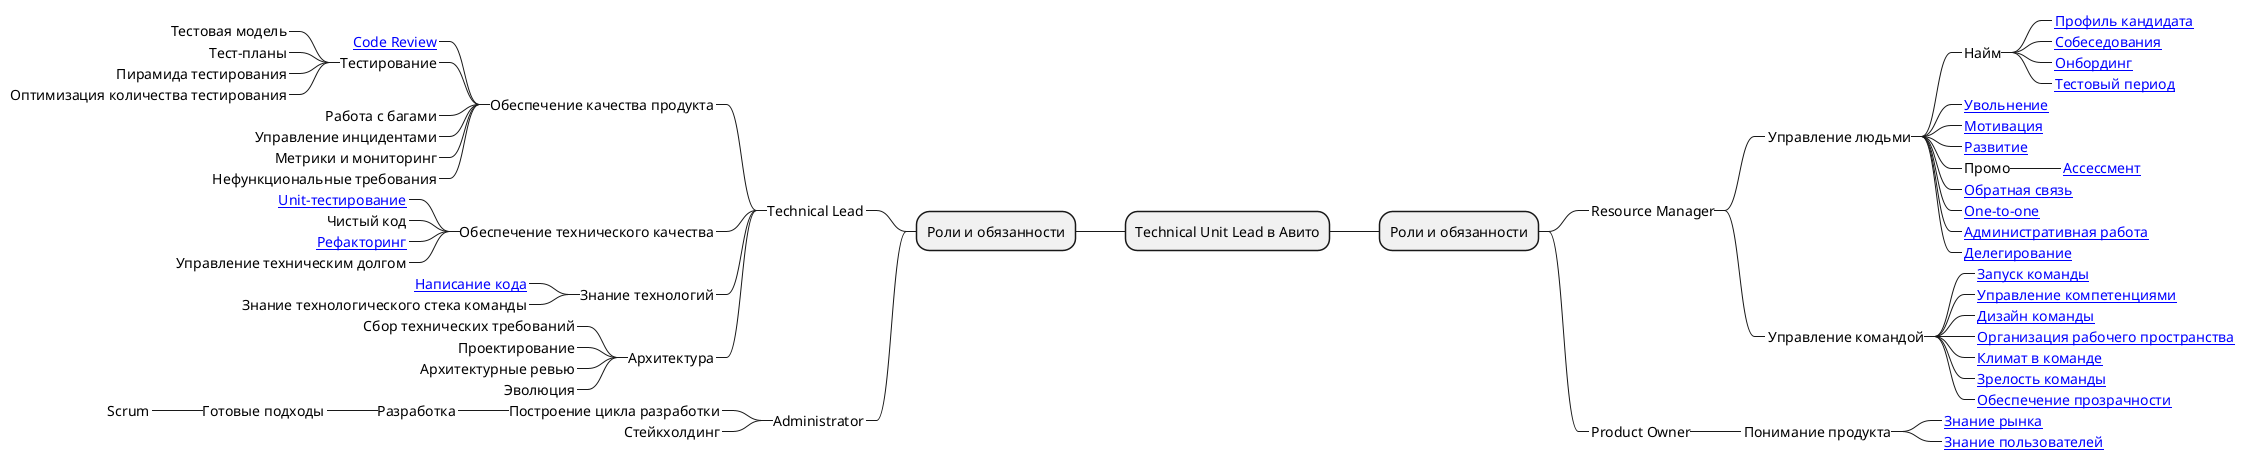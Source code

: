 @startmindmap
* Technical Unit Lead в Авито
** Роли и обязанности
***_ Resource Manager
****_ Управление людьми
*****_ Найм
******_ [[https://github.com/tlbootcamp/tlroadmap/blob/master/skills/resource-manager/profile.md Профиль кандидата]]
******_ [[https://github.com/tlbootcamp/tlroadmap/blob/master/skills/resource-manager/interview.md Собеседования]]
******_ [[https://github.com/tlbootcamp/tlroadmap/blob/master/skills/resource-manager/onboarding.md Онбординг]]
******_ [[https://github.com/tlbootcamp/tlroadmap/blob/master/skills/resource-manager/test-period.md Тестовый период]]
*****_ [[https://github.com/tlbootcamp/tlroadmap/blob/master/skills/resource-manager/firing.md Увольнение]]
*****_ [[https://github.com/tlbootcamp/tlroadmap/blob/master/skills/resource-manager/motivation.md Мотивация]]
*****_ [[https://github.com/tlbootcamp/tlroadmap/blob/master/skills/resource-manager/development.md Развитие]]
*****_ Промо
******_ [[https://github.com/tlbootcamp/tlroadmap/blob/master/skills/resource-manager/assessment.md Ассессмент]]
*****_ [[https://github.com/tlbootcamp/tlroadmap/blob/master/skills/resource-manager/feedback.md Обратная связь]]
*****_ [[https://github.com/tlbootcamp/tlroadmap/blob/master/skills/resource-manager/one-to-one.md One-to-one]]
*****_ [[https://github.com/tlbootcamp/tlroadmap/blob/master/skills/resource-manager/admin.md Административная работа]]
*****_ [[https://github.com/tlbootcamp/tlroadmap/blob/master/skills/resource-manager/delegation.md Делегирование]]
****_ Управление командой
*****_ [[https://github.com/tlbootcamp/tlroadmap/blob/master/skills/resource-manager/team-launch.md Запуск команды]]
*****_ [[https://github.com/tlbootcamp/tlroadmap/blob/master/skills/resource-manager/competency-management.md Управление компетенциями]]
*****_ [[https://github.com/tlbootcamp/tlroadmap/blob/master/skills/resource-manager/team-design.md Дизайн команды]]
*****_ [[https://github.com/tlbootcamp/tlroadmap/blob/master/skills/resource-manager/workspace.md Организация рабочего пространства]]
*****_ [[https://github.com/tlbootcamp/tlroadmap/blob/master/skills/resource-manager/team-climate.md Климат в команде]]
*****_ [[https://github.com/tlbootcamp/tlroadmap/blob/master/skills/resource-manager/team-maturity.md Зрелость команды]]
*****_ [[https://github.com/tlbootcamp/tlroadmap/blob/master/skills/resource-manager/transparency.md Обеспечение прозрачности]]
***_ Product Owner
****_ Понимание продукта
*****_ [[https://github.com/tlbootcamp/tlroadmap/blob/master/skills/product-owner/market-knowledge.md Знание рынка]]
*****_ [[https://github.com/tlbootcamp/tlroadmap/blob/master/skills/product-owner/user-knowledge.md Знание пользователей]]

left side

** Роли и обязанности
***_ Technical Lead
****_ Обеспечение качества продукта
*****_ [[https://github.com/tlbootcamp/tlroadmap/blob/master/skills/technical-lead/code-review.md Code Review]]
*****_ Тестирование
******_ Тестовая модель
******_ Тест-планы
******_ Пирамида тестирования
******_ Оптимизация количества тестирования
*****_ Работа с багами
*****_ Управление инцидентами
*****_ Метрики и мониторинг
*****_ Нефункциональные требования
****_ Обеспечение технического качества
*****_ [[https://github.com/tlbootcamp/tlroadmap/blob/master/skills/technical-lead/unit-testing.md Unit-тестирование]]
*****_ Чистый код
*****_ [[https://github.com/tlbootcamp/tlroadmap/blob/master/skills/technical-lead/refactoring.md Рефакторинг]]
*****_ Управление техническим долгом
****_ Знание технологий
*****_ [[https://github.com/tlbootcamp/tlroadmap/blob/master/skills/technical-lead/code.md Написание кода]]
*****_ Знание технологического стека команды
****_ Архитектура
*****_ Сбор технических требований
*****_ Проектирование
*****_ Архитектурные ревью
*****_ Эволюция
***_ Administrator
****_ Построение цикла разработки
*****_ Разработка
******_ Готовые подходы
*******_ Scrum
****_ Стейкхолдинг

@endmindmap
